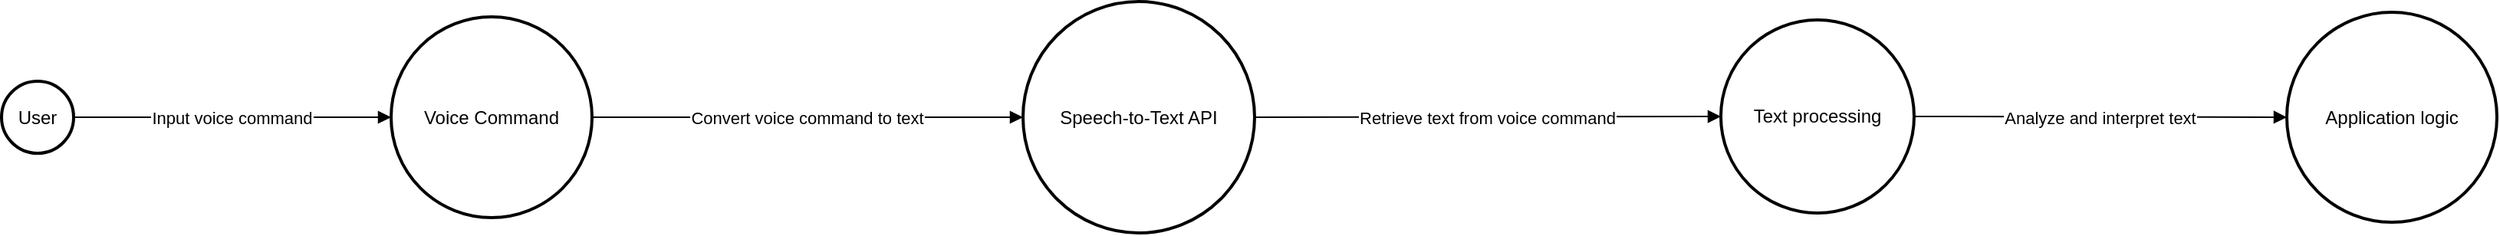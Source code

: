 <mxfile version="24.7.5">
  <diagram name="Page-1" id="JUu6KwLmrNWomVi4c9A_">
    <mxGraphModel>
      <root>
        <mxCell id="0" />
        <mxCell id="1" parent="0" />
        <mxCell id="2" value="User" style="ellipse;aspect=fixed;strokeWidth=2;whiteSpace=wrap;" vertex="1" parent="1">
          <mxGeometry y="52" width="47" height="47" as="geometry" />
        </mxCell>
        <mxCell id="3" value="Voice Command" style="ellipse;aspect=fixed;strokeWidth=2;whiteSpace=wrap;" vertex="1" parent="1">
          <mxGeometry x="254" y="10" width="131" height="131" as="geometry" />
        </mxCell>
        <mxCell id="4" value="Speech-to-Text API" style="ellipse;aspect=fixed;strokeWidth=2;whiteSpace=wrap;" vertex="1" parent="1">
          <mxGeometry x="666" width="151" height="151" as="geometry" />
        </mxCell>
        <mxCell id="5" value="Text processing" style="ellipse;aspect=fixed;strokeWidth=2;whiteSpace=wrap;" vertex="1" parent="1">
          <mxGeometry x="1121" y="12" width="126" height="126" as="geometry" />
        </mxCell>
        <mxCell id="6" value="Application logic" style="ellipse;aspect=fixed;strokeWidth=2;whiteSpace=wrap;" vertex="1" parent="1">
          <mxGeometry x="1490" y="7" width="137" height="137" as="geometry" />
        </mxCell>
        <mxCell id="7" value="Input voice command" style="curved=1;startArrow=none;endArrow=block;exitX=1;exitY=0.5;entryX=0;entryY=0.5;" edge="1" parent="1" source="2" target="3">
          <mxGeometry relative="1" as="geometry">
            <Array as="points" />
          </mxGeometry>
        </mxCell>
        <mxCell id="8" value="Convert voice command to text" style="curved=1;startArrow=none;endArrow=block;exitX=1;exitY=0.5;entryX=0;entryY=0.5;" edge="1" parent="1" source="3" target="4">
          <mxGeometry relative="1" as="geometry">
            <Array as="points" />
          </mxGeometry>
        </mxCell>
        <mxCell id="9" value="Retrieve text from voice command" style="curved=1;startArrow=none;endArrow=block;exitX=1;exitY=0.5;entryX=0;entryY=0.5;" edge="1" parent="1" source="4" target="5">
          <mxGeometry relative="1" as="geometry">
            <Array as="points" />
          </mxGeometry>
        </mxCell>
        <mxCell id="10" value="Analyze and interpret text" style="curved=1;startArrow=none;endArrow=block;exitX=1;exitY=0.5;entryX=0;entryY=0.5;" edge="1" parent="1" source="5" target="6">
          <mxGeometry relative="1" as="geometry">
            <Array as="points" />
          </mxGeometry>
        </mxCell>
      </root>
    </mxGraphModel>
  </diagram>
</mxfile>
